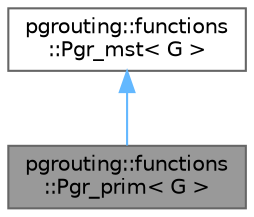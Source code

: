 digraph "pgrouting::functions::Pgr_prim&lt; G &gt;"
{
 // LATEX_PDF_SIZE
  bgcolor="transparent";
  edge [fontname=Helvetica,fontsize=10,labelfontname=Helvetica,labelfontsize=10];
  node [fontname=Helvetica,fontsize=10,shape=box,height=0.2,width=0.4];
  Node1 [id="Node000001",label="pgrouting::functions\l::Pgr_prim\< G \>",height=0.2,width=0.4,color="gray40", fillcolor="grey60", style="filled", fontcolor="black",tooltip=" "];
  Node2 -> Node1 [id="edge1_Node000001_Node000002",dir="back",color="steelblue1",style="solid",tooltip=" "];
  Node2 [id="Node000002",label="pgrouting::functions\l::Pgr_mst\< G \>",height=0.2,width=0.4,color="gray40", fillcolor="white", style="filled",URL="$classpgrouting_1_1functions_1_1Pgr__mst.html",tooltip=" "];
}
